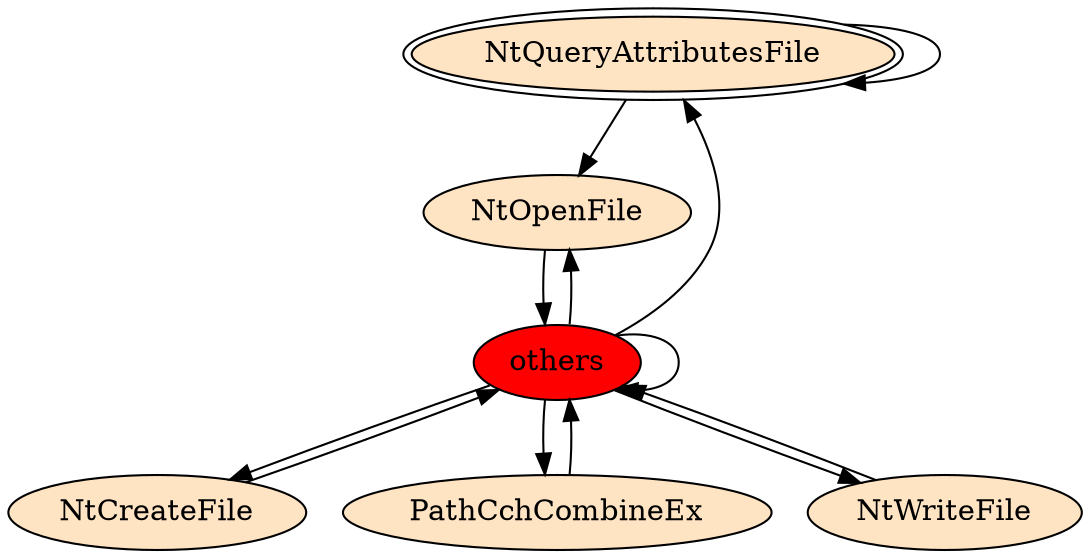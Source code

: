 digraph "./REPORTS/3909/API_PER_CATEGORY/SHCreateDirectory.exe_912_Files and I_O (Local file system)_API_per_Category_Transition_Matrix" {
	NtQueryAttributesFile [label=NtQueryAttributesFile fillcolor=bisque peripheries=2 style=filled]
	NtQueryAttributesFile -> NtQueryAttributesFile [label=""]
	NtOpenFile [label=NtOpenFile fillcolor=bisque style=filled]
	NtQueryAttributesFile -> NtOpenFile [label=""]
	others [label=others fillcolor=red style=filled]
	NtOpenFile -> others [label=""]
	others -> NtQueryAttributesFile [label=""]
	others -> NtOpenFile [label=""]
	others -> others [label=""]
	NtCreateFile [label=NtCreateFile fillcolor=bisque style=filled]
	others -> NtCreateFile [label=""]
	PathCchCombineEx [label=PathCchCombineEx fillcolor=bisque style=filled]
	others -> PathCchCombineEx [label=""]
	NtWriteFile [label=NtWriteFile fillcolor=bisque style=filled]
	others -> NtWriteFile [label=""]
	NtCreateFile -> others [label=""]
	PathCchCombineEx -> others [label=""]
	NtWriteFile -> others [label=""]
}
